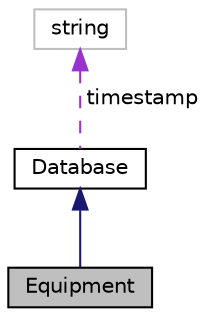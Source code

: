 digraph "Equipment"
{
  edge [fontname="Helvetica",fontsize="10",labelfontname="Helvetica",labelfontsize="10"];
  node [fontname="Helvetica",fontsize="10",shape=record];
  Node2 [label="Equipment",height=0.2,width=0.4,color="black", fillcolor="grey75", style="filled", fontcolor="black"];
  Node3 -> Node2 [dir="back",color="midnightblue",fontsize="10",style="solid",fontname="Helvetica"];
  Node3 [label="Database",height=0.2,width=0.4,color="black", fillcolor="white", style="filled",URL="$class_database.html"];
  Node4 -> Node3 [dir="back",color="darkorchid3",fontsize="10",style="dashed",label=" timestamp" ,fontname="Helvetica"];
  Node4 [label="string",height=0.2,width=0.4,color="grey75", fillcolor="white", style="filled"];
}
